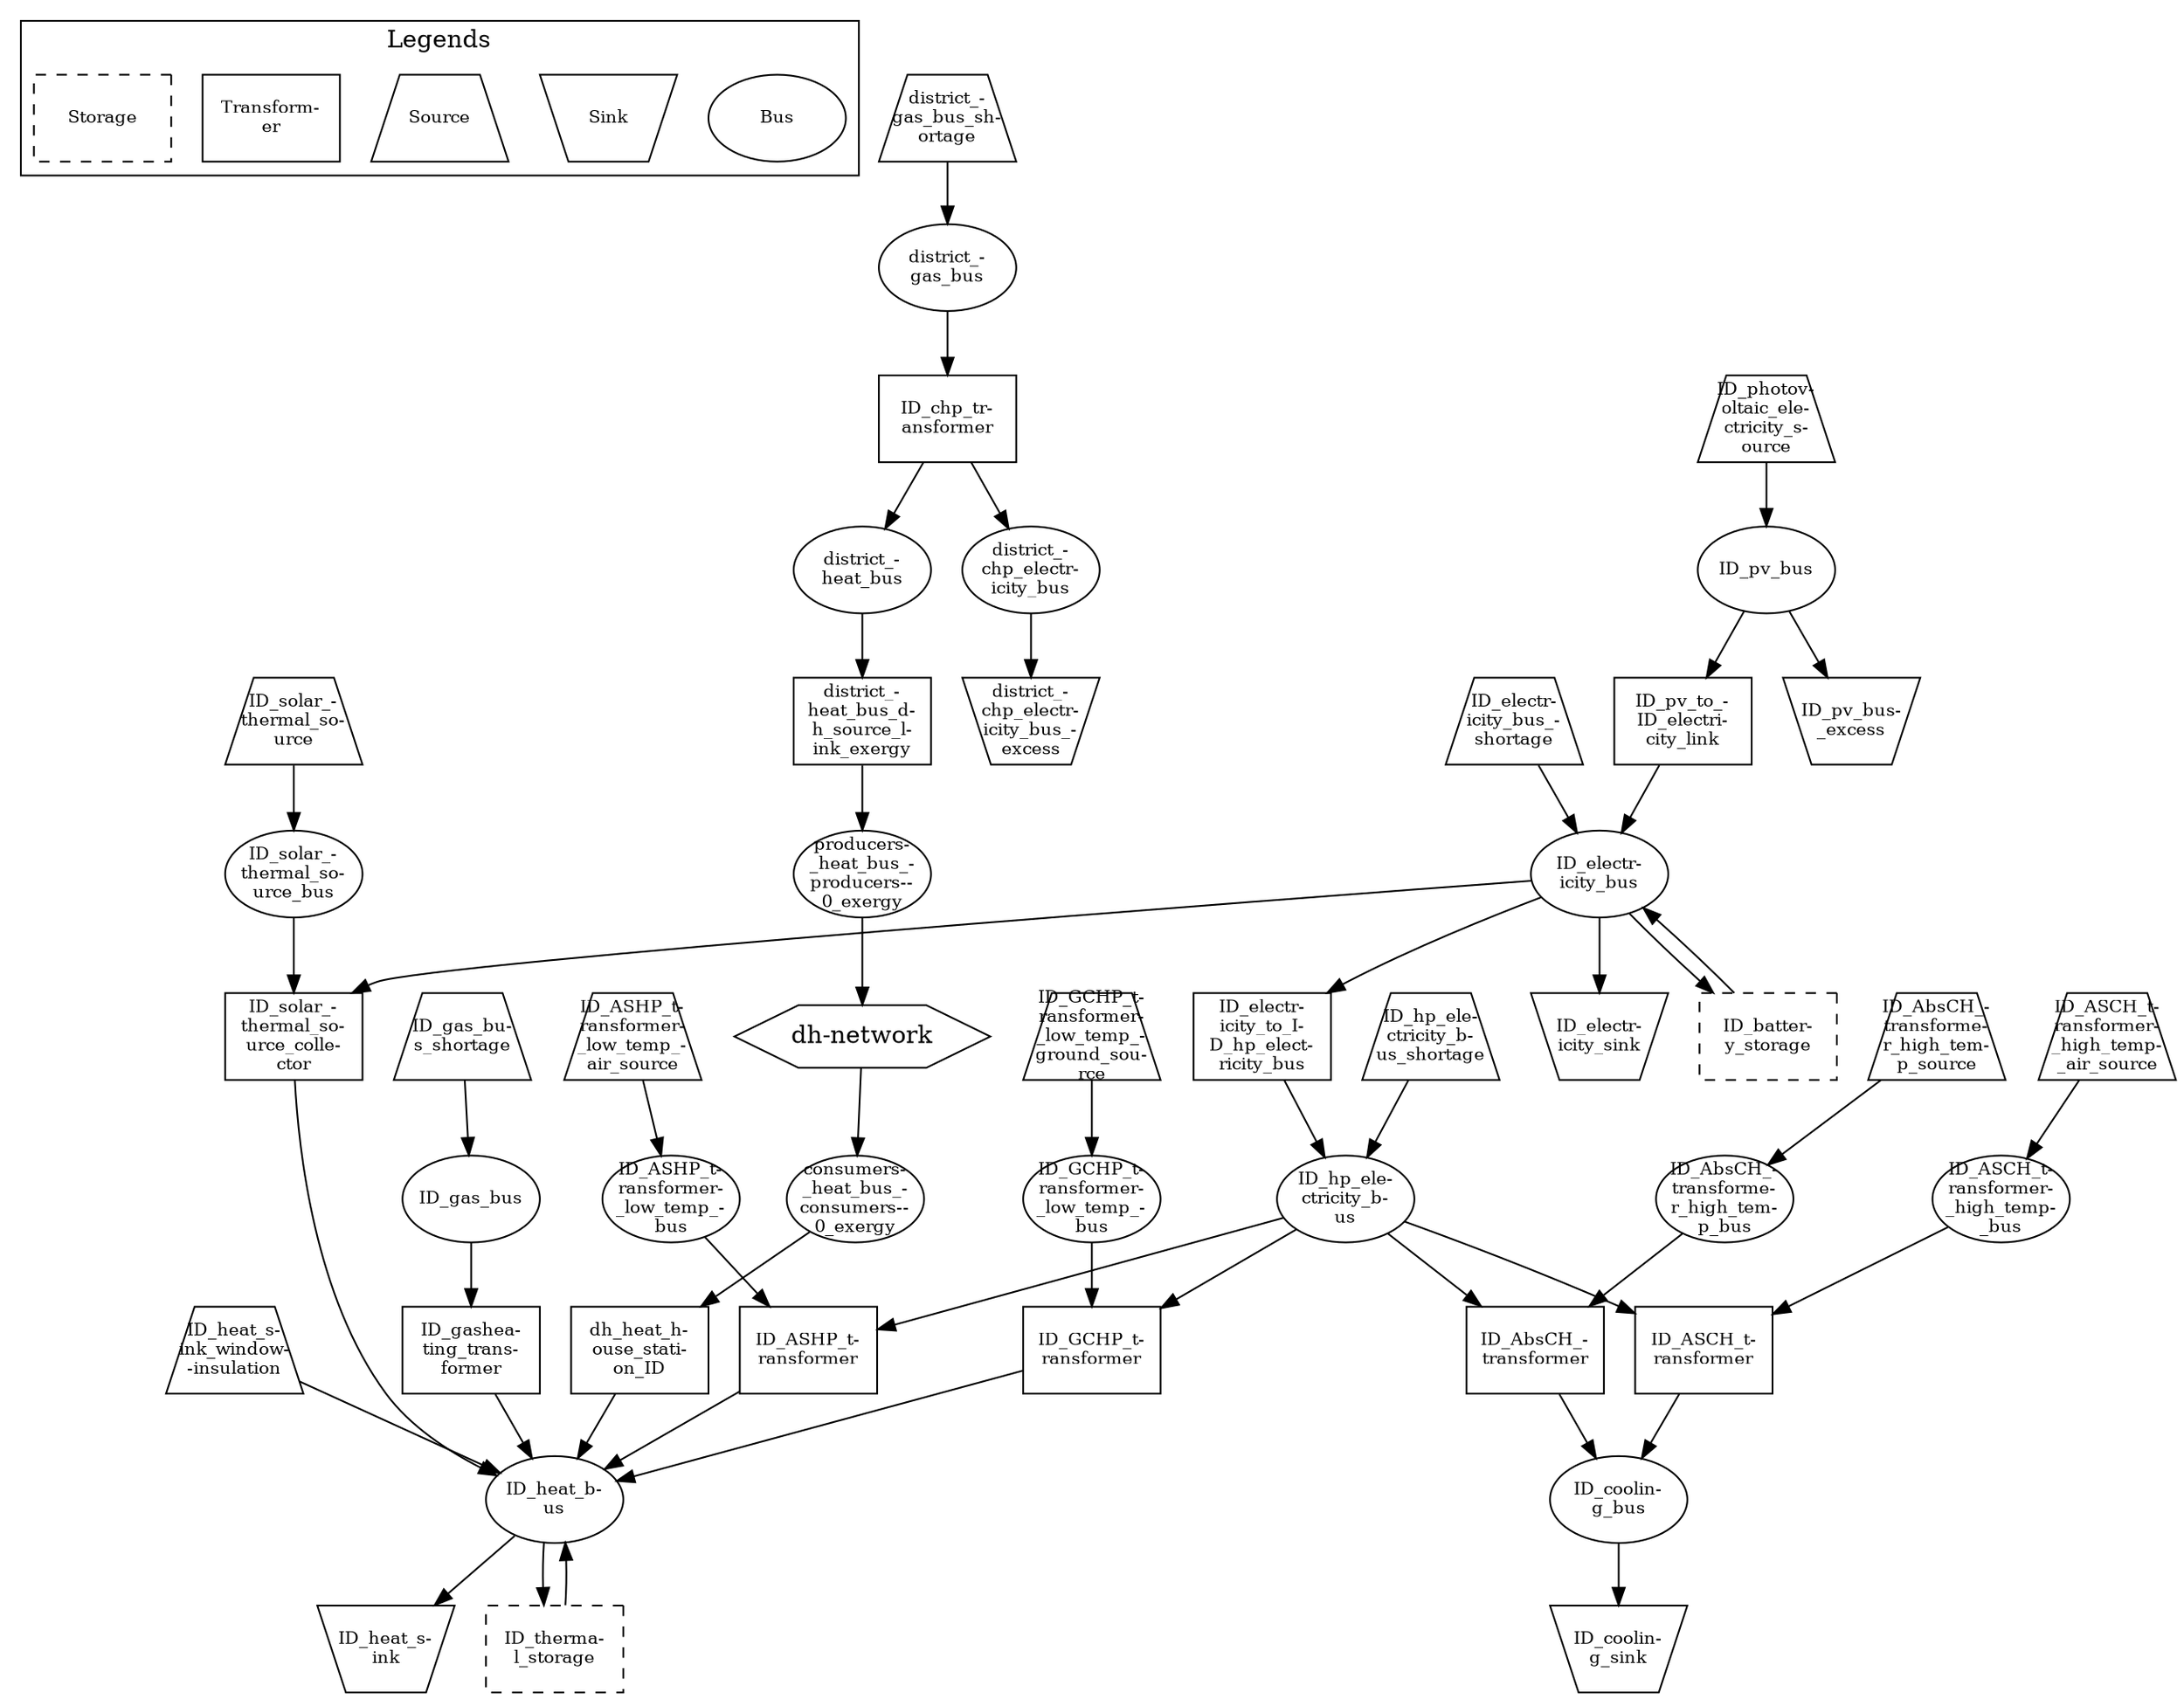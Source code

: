 digraph {
	subgraph cluster_1 {
		color=black
		label=Legends
		Bus [fixedsize=shape fontsize=10 height=0.7 shape=ellipse style="" width=1.1]
		Sink [fixedsize=shape fontsize=10 height=0.7 shape=invtrapezium style="" width=1.1]
		Source [fixedsize=shape fontsize=10 height=0.7 shape=trapezium style="" width=1.1]
		"Transform-
er" [fixedsize=shape fontsize=10 height=0.7 shape=rectangle style="" width=1.1]
		Storage [fixedsize=shape fontsize=10 height=0.7 shape=rectangle style=dashed width=1.1]
	}
	"ID_electr-
icity_bus" [fixedsize=shape fontsize=10 height=0.7 shape=ellipse style="" width=1.1]
	"ID_electr-
icity_bus_-
shortage" [fixedsize=shape fontsize=10 height=0.7 shape=trapezium style="" width=1.1]
	"ID_heat_b-
us" [fixedsize=shape fontsize=10 height=0.7 shape=ellipse style="" width=1.1]
	ID_gas_bus [fixedsize=shape fontsize=10 height=0.7 shape=ellipse style="" width=1.1]
	"ID_gas_bu-
s_shortage" [fixedsize=shape fontsize=10 height=0.7 shape=trapezium style="" width=1.1]
	"ID_coolin-
g_bus" [fixedsize=shape fontsize=10 height=0.7 shape=ellipse style="" width=1.1]
	ID_pv_bus [fixedsize=shape fontsize=10 height=0.7 shape=ellipse style="" width=1.1]
	"ID_pv_bus-
_excess" [fixedsize=shape fontsize=10 height=0.7 shape=invtrapezium style="" width=1.1]
	"ID_hp_ele-
ctricity_b-
us" [fixedsize=shape fontsize=10 height=0.7 shape=ellipse style="" width=1.1]
	"ID_hp_ele-
ctricity_b-
us_shortage" [fixedsize=shape fontsize=10 height=0.7 shape=trapezium style="" width=1.1]
	"district_-
chp_electr-
icity_bus" [fixedsize=shape fontsize=10 height=0.7 shape=ellipse style="" width=1.1]
	"district_-
chp_electr-
icity_bus_-
excess" [fixedsize=shape fontsize=10 height=0.7 shape=invtrapezium style="" width=1.1]
	"district_-
gas_bus" [fixedsize=shape fontsize=10 height=0.7 shape=ellipse style="" width=1.1]
	"district_-
gas_bus_sh-
ortage" [fixedsize=shape fontsize=10 height=0.7 shape=trapezium style="" width=1.1]
	"district_-
heat_bus" [fixedsize=shape fontsize=10 height=0.7 shape=ellipse style="" width=1.1]
	"ID_electr-
icity_sink" [fixedsize=shape fontsize=10 height=0.7 shape=invtrapezium style="" width=1.1]
	"ID_heat_s-
ink" [fixedsize=shape fontsize=10 height=0.7 shape=invtrapezium style="" width=1.1]
	"ID_heat_s-
ink_window-
-insulation" [fixedsize=shape fontsize=10 height=0.7 shape=trapezium style="" width=1.1]
	"ID_coolin-
g_sink" [fixedsize=shape fontsize=10 height=0.7 shape=invtrapezium style="" width=1.1]
	"ID_pv_to_-
ID_electri-
city_link" [fixedsize=shape fontsize=10 height=0.7 shape=rectangle style="" width=1.1]
	"ID_electr-
icity_to_I-
D_hp_elect-
ricity_bus" [fixedsize=shape fontsize=10 height=0.7 shape=rectangle style="" width=1.1]
	"ID_gashea-
ting_trans-
former" [fixedsize=shape fontsize=10 height=0.7 shape=rectangle style="" width=1.1]
	"ID_GCHP_t-
ransformer-
_low_temp_-
bus" [fixedsize=shape fontsize=10 height=0.7 shape=ellipse style="" width=1.1]
	"ID_GCHP_t-
ransformer-
_low_temp_-
ground_sou-
rce" [fixedsize=shape fontsize=10 height=0.7 shape=trapezium style="" width=1.1]
	"ID_GCHP_t-
ransformer" [fixedsize=shape fontsize=10 height=0.7 shape=rectangle style="" width=1.1]
	"ID_ASCH_t-
ransformer-
_high_temp-
_bus" [fixedsize=shape fontsize=10 height=0.7 shape=ellipse style="" width=1.1]
	"ID_ASCH_t-
ransformer-
_high_temp-
_air_source" [fixedsize=shape fontsize=10 height=0.7 shape=trapezium style="" width=1.1]
	"ID_ASCH_t-
ransformer" [fixedsize=shape fontsize=10 height=0.7 shape=rectangle style="" width=1.1]
	"ID_AbsCH_-
transforme-
r_high_tem-
p_bus" [fixedsize=shape fontsize=10 height=0.7 shape=ellipse style="" width=1.1]
	"ID_AbsCH_-
transforme-
r_high_tem-
p_source" [fixedsize=shape fontsize=10 height=0.7 shape=trapezium style="" width=1.1]
	"ID_AbsCH_-
transformer" [fixedsize=shape fontsize=10 height=0.7 shape=rectangle style="" width=1.1]
	"ID_ASHP_t-
ransformer-
_low_temp_-
bus" [fixedsize=shape fontsize=10 height=0.7 shape=ellipse style="" width=1.1]
	"ID_ASHP_t-
ransformer-
_low_temp_-
air_source" [fixedsize=shape fontsize=10 height=0.7 shape=trapezium style="" width=1.1]
	"ID_ASHP_t-
ransformer" [fixedsize=shape fontsize=10 height=0.7 shape=rectangle style="" width=1.1]
	"ID_chp_tr-
ansformer" [fixedsize=shape fontsize=10 height=0.7 shape=rectangle style="" width=1.1]
	"ID_batter-
y_storage" [fixedsize=shape fontsize=10 height=0.7 shape=rectangle style=dashed width=1.1]
	"ID_therma-
l_storage" [fixedsize=shape fontsize=10 height=0.7 shape=rectangle style=dashed width=1.1]
	"ID_photov-
oltaic_ele-
ctricity_s-
ource" [fixedsize=shape fontsize=10 height=0.7 shape=trapezium style="" width=1.1]
	"ID_solar_-
thermal_so-
urce_bus" [fixedsize=shape fontsize=10 height=0.7 shape=ellipse style="" width=1.1]
	"ID_solar_-
thermal_so-
urce" [fixedsize=shape fontsize=10 height=0.7 shape=trapezium style="" width=1.1]
	"ID_solar_-
thermal_so-
urce_colle-
ctor" [fixedsize=shape fontsize=10 height=0.7 shape=rectangle style="" width=1.1]
	"consumers-
_heat_bus_-
consumers--
0_exergy" [fixedsize=shape fontsize=10 height=0.7 shape=ellipse style="" width=1.1]
	"producers-
_heat_bus_-
producers--
0_exergy" [fixedsize=shape fontsize=10 height=0.7 shape=ellipse style="" width=1.1]
	"dh-network" [label="dh-network" shape=hexagon]
	"dh_heat_h-
ouse_stati-
on_ID" [fixedsize=shape fontsize=10 height=0.7 shape=rectangle style="" width=1.1]
	"district_-
heat_bus_d-
h_source_l-
ink_exergy" [fixedsize=shape fontsize=10 height=0.7 shape=rectangle style="" width=1.1]
	"ID_pv_to_-
ID_electri-
city_link" -> "ID_electr-
icity_bus"
	"ID_batter-
y_storage" -> "ID_electr-
icity_bus"
	"ID_electr-
icity_bus_-
shortage" -> "ID_electr-
icity_bus"
	"ID_electr-
icity_bus" -> "ID_electr-
icity_sink"
	"ID_electr-
icity_bus" -> "ID_electr-
icity_to_I-
D_hp_elect-
ricity_bus"
	"ID_electr-
icity_bus" -> "ID_batter-
y_storage"
	"ID_electr-
icity_bus" -> "ID_solar_-
thermal_so-
urce_colle-
ctor"
	"ID_ASHP_t-
ransformer" -> "ID_heat_b-
us"
	"ID_therma-
l_storage" -> "ID_heat_b-
us"
	"ID_solar_-
thermal_so-
urce_colle-
ctor" -> "ID_heat_b-
us"
	"ID_GCHP_t-
ransformer" -> "ID_heat_b-
us"
	"dh_heat_h-
ouse_stati-
on_ID" -> "ID_heat_b-
us"
	"ID_gashea-
ting_trans-
former" -> "ID_heat_b-
us"
	"ID_heat_s-
ink_window-
-insulation" -> "ID_heat_b-
us"
	"ID_heat_b-
us" -> "ID_heat_s-
ink"
	"ID_heat_b-
us" -> "ID_therma-
l_storage"
	"ID_gas_bu-
s_shortage" -> ID_gas_bus
	ID_gas_bus -> "ID_gashea-
ting_trans-
former"
	"ID_ASCH_t-
ransformer" -> "ID_coolin-
g_bus"
	"ID_AbsCH_-
transformer" -> "ID_coolin-
g_bus"
	"ID_coolin-
g_bus" -> "ID_coolin-
g_sink"
	"ID_photov-
oltaic_ele-
ctricity_s-
ource" -> ID_pv_bus
	ID_pv_bus -> "ID_pv_bus-
_excess"
	ID_pv_bus -> "ID_pv_to_-
ID_electri-
city_link"
	"ID_electr-
icity_to_I-
D_hp_elect-
ricity_bus" -> "ID_hp_ele-
ctricity_b-
us"
	"ID_hp_ele-
ctricity_b-
us_shortage" -> "ID_hp_ele-
ctricity_b-
us"
	"ID_hp_ele-
ctricity_b-
us" -> "ID_GCHP_t-
ransformer"
	"ID_hp_ele-
ctricity_b-
us" -> "ID_ASCH_t-
ransformer"
	"ID_hp_ele-
ctricity_b-
us" -> "ID_AbsCH_-
transformer"
	"ID_hp_ele-
ctricity_b-
us" -> "ID_ASHP_t-
ransformer"
	"ID_chp_tr-
ansformer" -> "district_-
chp_electr-
icity_bus"
	"district_-
chp_electr-
icity_bus" -> "district_-
chp_electr-
icity_bus_-
excess"
	"district_-
gas_bus_sh-
ortage" -> "district_-
gas_bus"
	"district_-
gas_bus" -> "ID_chp_tr-
ansformer"
	"ID_chp_tr-
ansformer" -> "district_-
heat_bus"
	"district_-
heat_bus" -> "district_-
heat_bus_d-
h_source_l-
ink_exergy"
	"ID_GCHP_t-
ransformer-
_low_temp_-
ground_sou-
rce" -> "ID_GCHP_t-
ransformer-
_low_temp_-
bus"
	"ID_GCHP_t-
ransformer-
_low_temp_-
bus" -> "ID_GCHP_t-
ransformer"
	"ID_ASCH_t-
ransformer-
_high_temp-
_air_source" -> "ID_ASCH_t-
ransformer-
_high_temp-
_bus"
	"ID_ASCH_t-
ransformer-
_high_temp-
_bus" -> "ID_ASCH_t-
ransformer"
	"ID_AbsCH_-
transforme-
r_high_tem-
p_source" -> "ID_AbsCH_-
transforme-
r_high_tem-
p_bus"
	"ID_AbsCH_-
transforme-
r_high_tem-
p_bus" -> "ID_AbsCH_-
transformer"
	"ID_ASHP_t-
ransformer-
_low_temp_-
air_source" -> "ID_ASHP_t-
ransformer-
_low_temp_-
bus"
	"ID_ASHP_t-
ransformer-
_low_temp_-
bus" -> "ID_ASHP_t-
ransformer"
	"ID_solar_-
thermal_so-
urce" -> "ID_solar_-
thermal_so-
urce_bus"
	"ID_solar_-
thermal_so-
urce_bus" -> "ID_solar_-
thermal_so-
urce_colle-
ctor"
	"dh-network" -> "consumers-
_heat_bus_-
consumers--
0_exergy"
	"consumers-
_heat_bus_-
consumers--
0_exergy" -> "dh_heat_h-
ouse_stati-
on_ID"
	"district_-
heat_bus_d-
h_source_l-
ink_exergy" -> "producers-
_heat_bus_-
producers--
0_exergy"
	"producers-
_heat_bus_-
producers--
0_exergy" -> "dh-network"
}
